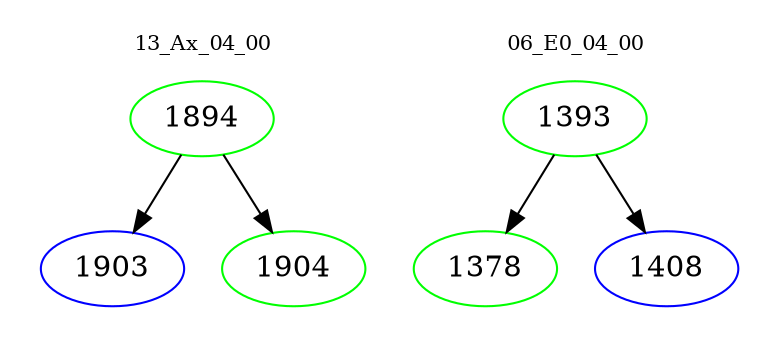 digraph{
subgraph cluster_0 {
color = white
label = "13_Ax_04_00";
fontsize=10;
T0_1894 [label="1894", color="green"]
T0_1894 -> T0_1903 [color="black"]
T0_1903 [label="1903", color="blue"]
T0_1894 -> T0_1904 [color="black"]
T0_1904 [label="1904", color="green"]
}
subgraph cluster_1 {
color = white
label = "06_E0_04_00";
fontsize=10;
T1_1393 [label="1393", color="green"]
T1_1393 -> T1_1378 [color="black"]
T1_1378 [label="1378", color="green"]
T1_1393 -> T1_1408 [color="black"]
T1_1408 [label="1408", color="blue"]
}
}
